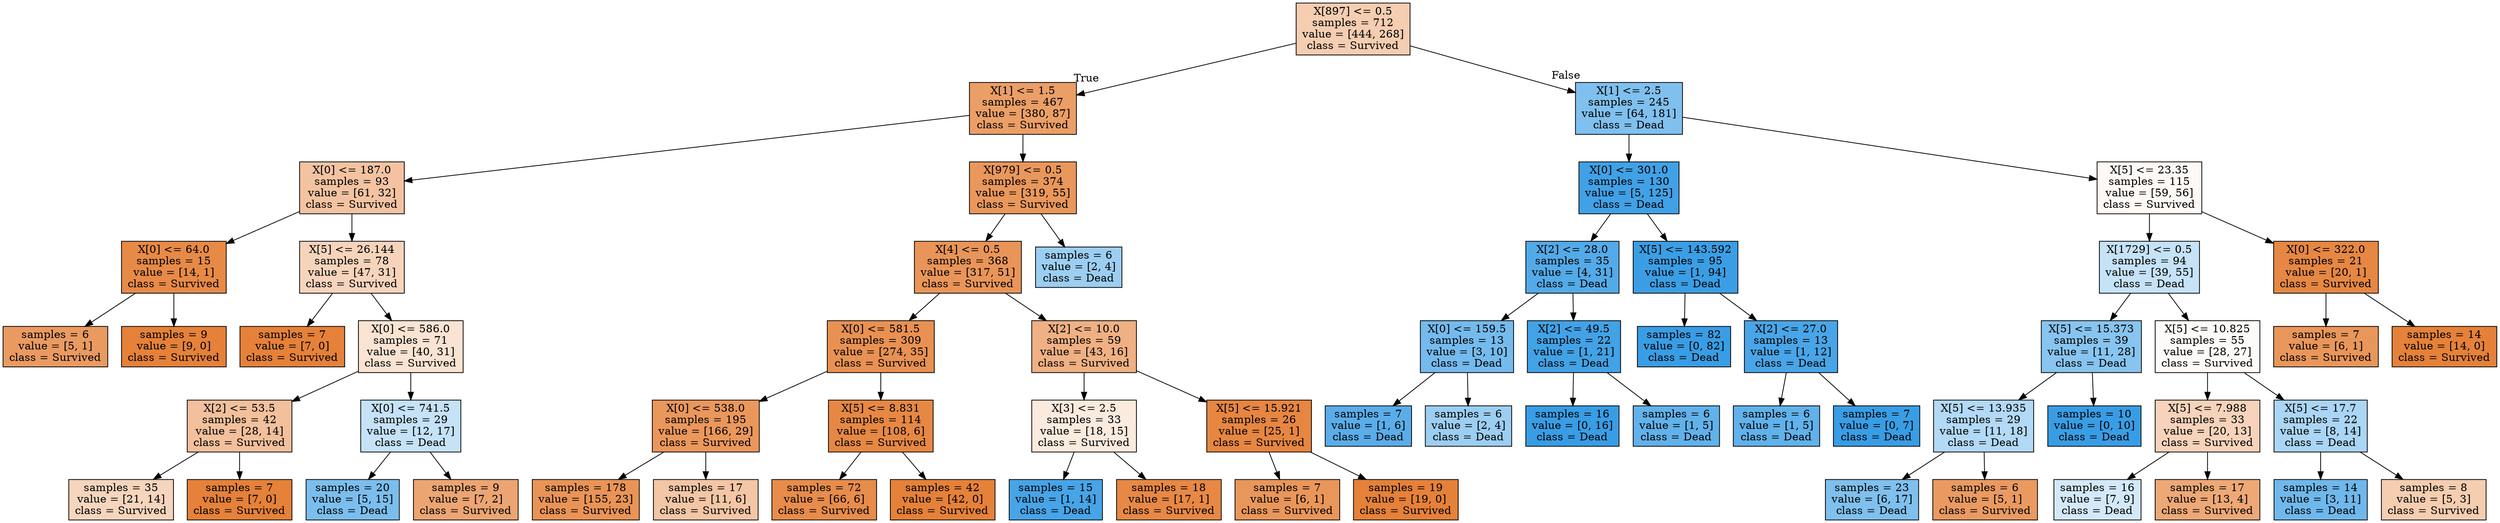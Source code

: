 digraph Tree {
node [shape=box, style="filled", color="black"] ;
0 [label="X[897] <= 0.5\nsamples = 712\nvalue = [444, 268]\nclass = Survived", fillcolor="#f5cdb1"] ;
1 [label="X[1] <= 1.5\nsamples = 467\nvalue = [380, 87]\nclass = Survived", fillcolor="#eb9e66"] ;
0 -> 1 [labeldistance=2.5, labelangle=45, headlabel="True"] ;
2 [label="X[0] <= 187.0\nsamples = 93\nvalue = [61, 32]\nclass = Survived", fillcolor="#f3c3a1"] ;
1 -> 2 ;
3 [label="X[0] <= 64.0\nsamples = 15\nvalue = [14, 1]\nclass = Survived", fillcolor="#e78a47"] ;
2 -> 3 ;
4 [label="samples = 6\nvalue = [5, 1]\nclass = Survived", fillcolor="#ea9a61"] ;
3 -> 4 ;
5 [label="samples = 9\nvalue = [9, 0]\nclass = Survived", fillcolor="#e58139"] ;
3 -> 5 ;
6 [label="X[5] <= 26.144\nsamples = 78\nvalue = [47, 31]\nclass = Survived", fillcolor="#f6d4bc"] ;
2 -> 6 ;
7 [label="samples = 7\nvalue = [7, 0]\nclass = Survived", fillcolor="#e58139"] ;
6 -> 7 ;
8 [label="X[0] <= 586.0\nsamples = 71\nvalue = [40, 31]\nclass = Survived", fillcolor="#f9e3d2"] ;
6 -> 8 ;
9 [label="X[2] <= 53.5\nsamples = 42\nvalue = [28, 14]\nclass = Survived", fillcolor="#f2c09c"] ;
8 -> 9 ;
10 [label="samples = 35\nvalue = [21, 14]\nclass = Survived", fillcolor="#f6d5bd"] ;
9 -> 10 ;
11 [label="samples = 7\nvalue = [7, 0]\nclass = Survived", fillcolor="#e58139"] ;
9 -> 11 ;
12 [label="X[0] <= 741.5\nsamples = 29\nvalue = [12, 17]\nclass = Dead", fillcolor="#c5e2f7"] ;
8 -> 12 ;
13 [label="samples = 20\nvalue = [5, 15]\nclass = Dead", fillcolor="#7bbeee"] ;
12 -> 13 ;
14 [label="samples = 9\nvalue = [7, 2]\nclass = Survived", fillcolor="#eca572"] ;
12 -> 14 ;
15 [label="X[979] <= 0.5\nsamples = 374\nvalue = [319, 55]\nclass = Survived", fillcolor="#e9975b"] ;
1 -> 15 ;
16 [label="X[4] <= 0.5\nsamples = 368\nvalue = [317, 51]\nclass = Survived", fillcolor="#e99559"] ;
15 -> 16 ;
17 [label="X[0] <= 581.5\nsamples = 309\nvalue = [274, 35]\nclass = Survived", fillcolor="#e89152"] ;
16 -> 17 ;
18 [label="X[0] <= 538.0\nsamples = 195\nvalue = [166, 29]\nclass = Survived", fillcolor="#ea975c"] ;
17 -> 18 ;
19 [label="samples = 178\nvalue = [155, 23]\nclass = Survived", fillcolor="#e99456"] ;
18 -> 19 ;
20 [label="samples = 17\nvalue = [11, 6]\nclass = Survived", fillcolor="#f3c6a5"] ;
18 -> 20 ;
21 [label="X[5] <= 8.831\nsamples = 114\nvalue = [108, 6]\nclass = Survived", fillcolor="#e68844"] ;
17 -> 21 ;
22 [label="samples = 72\nvalue = [66, 6]\nclass = Survived", fillcolor="#e78c4b"] ;
21 -> 22 ;
23 [label="samples = 42\nvalue = [42, 0]\nclass = Survived", fillcolor="#e58139"] ;
21 -> 23 ;
24 [label="X[2] <= 10.0\nsamples = 59\nvalue = [43, 16]\nclass = Survived", fillcolor="#efb083"] ;
16 -> 24 ;
25 [label="X[3] <= 2.5\nsamples = 33\nvalue = [18, 15]\nclass = Survived", fillcolor="#fbeade"] ;
24 -> 25 ;
26 [label="samples = 15\nvalue = [1, 14]\nclass = Dead", fillcolor="#47a4e7"] ;
25 -> 26 ;
27 [label="samples = 18\nvalue = [17, 1]\nclass = Survived", fillcolor="#e78845"] ;
25 -> 27 ;
28 [label="X[5] <= 15.921\nsamples = 26\nvalue = [25, 1]\nclass = Survived", fillcolor="#e68641"] ;
24 -> 28 ;
29 [label="samples = 7\nvalue = [6, 1]\nclass = Survived", fillcolor="#e9965a"] ;
28 -> 29 ;
30 [label="samples = 19\nvalue = [19, 0]\nclass = Survived", fillcolor="#e58139"] ;
28 -> 30 ;
31 [label="samples = 6\nvalue = [2, 4]\nclass = Dead", fillcolor="#9ccef2"] ;
15 -> 31 ;
32 [label="X[1] <= 2.5\nsamples = 245\nvalue = [64, 181]\nclass = Dead", fillcolor="#7fc0ee"] ;
0 -> 32 [labeldistance=2.5, labelangle=-45, headlabel="False"] ;
33 [label="X[0] <= 301.0\nsamples = 130\nvalue = [5, 125]\nclass = Dead", fillcolor="#41a1e6"] ;
32 -> 33 ;
34 [label="X[2] <= 28.0\nsamples = 35\nvalue = [4, 31]\nclass = Dead", fillcolor="#53aae8"] ;
33 -> 34 ;
35 [label="X[0] <= 159.5\nsamples = 13\nvalue = [3, 10]\nclass = Dead", fillcolor="#74baed"] ;
34 -> 35 ;
36 [label="samples = 7\nvalue = [1, 6]\nclass = Dead", fillcolor="#5aade9"] ;
35 -> 36 ;
37 [label="samples = 6\nvalue = [2, 4]\nclass = Dead", fillcolor="#9ccef2"] ;
35 -> 37 ;
38 [label="X[2] <= 49.5\nsamples = 22\nvalue = [1, 21]\nclass = Dead", fillcolor="#42a2e6"] ;
34 -> 38 ;
39 [label="samples = 16\nvalue = [0, 16]\nclass = Dead", fillcolor="#399de5"] ;
38 -> 39 ;
40 [label="samples = 6\nvalue = [1, 5]\nclass = Dead", fillcolor="#61b1ea"] ;
38 -> 40 ;
41 [label="X[5] <= 143.592\nsamples = 95\nvalue = [1, 94]\nclass = Dead", fillcolor="#3b9ee5"] ;
33 -> 41 ;
42 [label="samples = 82\nvalue = [0, 82]\nclass = Dead", fillcolor="#399de5"] ;
41 -> 42 ;
43 [label="X[2] <= 27.0\nsamples = 13\nvalue = [1, 12]\nclass = Dead", fillcolor="#49a5e7"] ;
41 -> 43 ;
44 [label="samples = 6\nvalue = [1, 5]\nclass = Dead", fillcolor="#61b1ea"] ;
43 -> 44 ;
45 [label="samples = 7\nvalue = [0, 7]\nclass = Dead", fillcolor="#399de5"] ;
43 -> 45 ;
46 [label="X[5] <= 23.35\nsamples = 115\nvalue = [59, 56]\nclass = Survived", fillcolor="#fef9f5"] ;
32 -> 46 ;
47 [label="X[1729] <= 0.5\nsamples = 94\nvalue = [39, 55]\nclass = Dead", fillcolor="#c5e2f7"] ;
46 -> 47 ;
48 [label="X[5] <= 15.373\nsamples = 39\nvalue = [11, 28]\nclass = Dead", fillcolor="#87c4ef"] ;
47 -> 48 ;
49 [label="X[5] <= 13.935\nsamples = 29\nvalue = [11, 18]\nclass = Dead", fillcolor="#b2d9f5"] ;
48 -> 49 ;
50 [label="samples = 23\nvalue = [6, 17]\nclass = Dead", fillcolor="#7fc0ee"] ;
49 -> 50 ;
51 [label="samples = 6\nvalue = [5, 1]\nclass = Survived", fillcolor="#ea9a61"] ;
49 -> 51 ;
52 [label="samples = 10\nvalue = [0, 10]\nclass = Dead", fillcolor="#399de5"] ;
48 -> 52 ;
53 [label="X[5] <= 10.825\nsamples = 55\nvalue = [28, 27]\nclass = Survived", fillcolor="#fefaf8"] ;
47 -> 53 ;
54 [label="X[5] <= 7.988\nsamples = 33\nvalue = [20, 13]\nclass = Survived", fillcolor="#f6d3ba"] ;
53 -> 54 ;
55 [label="samples = 16\nvalue = [7, 9]\nclass = Dead", fillcolor="#d3e9f9"] ;
54 -> 55 ;
56 [label="samples = 17\nvalue = [13, 4]\nclass = Survived", fillcolor="#eda876"] ;
54 -> 56 ;
57 [label="X[5] <= 17.7\nsamples = 22\nvalue = [8, 14]\nclass = Dead", fillcolor="#aad5f4"] ;
53 -> 57 ;
58 [label="samples = 14\nvalue = [3, 11]\nclass = Dead", fillcolor="#6fb8ec"] ;
57 -> 58 ;
59 [label="samples = 8\nvalue = [5, 3]\nclass = Survived", fillcolor="#f5cdb0"] ;
57 -> 59 ;
60 [label="X[0] <= 322.0\nsamples = 21\nvalue = [20, 1]\nclass = Survived", fillcolor="#e68743"] ;
46 -> 60 ;
61 [label="samples = 7\nvalue = [6, 1]\nclass = Survived", fillcolor="#e9965a"] ;
60 -> 61 ;
62 [label="samples = 14\nvalue = [14, 0]\nclass = Survived", fillcolor="#e58139"] ;
60 -> 62 ;
}